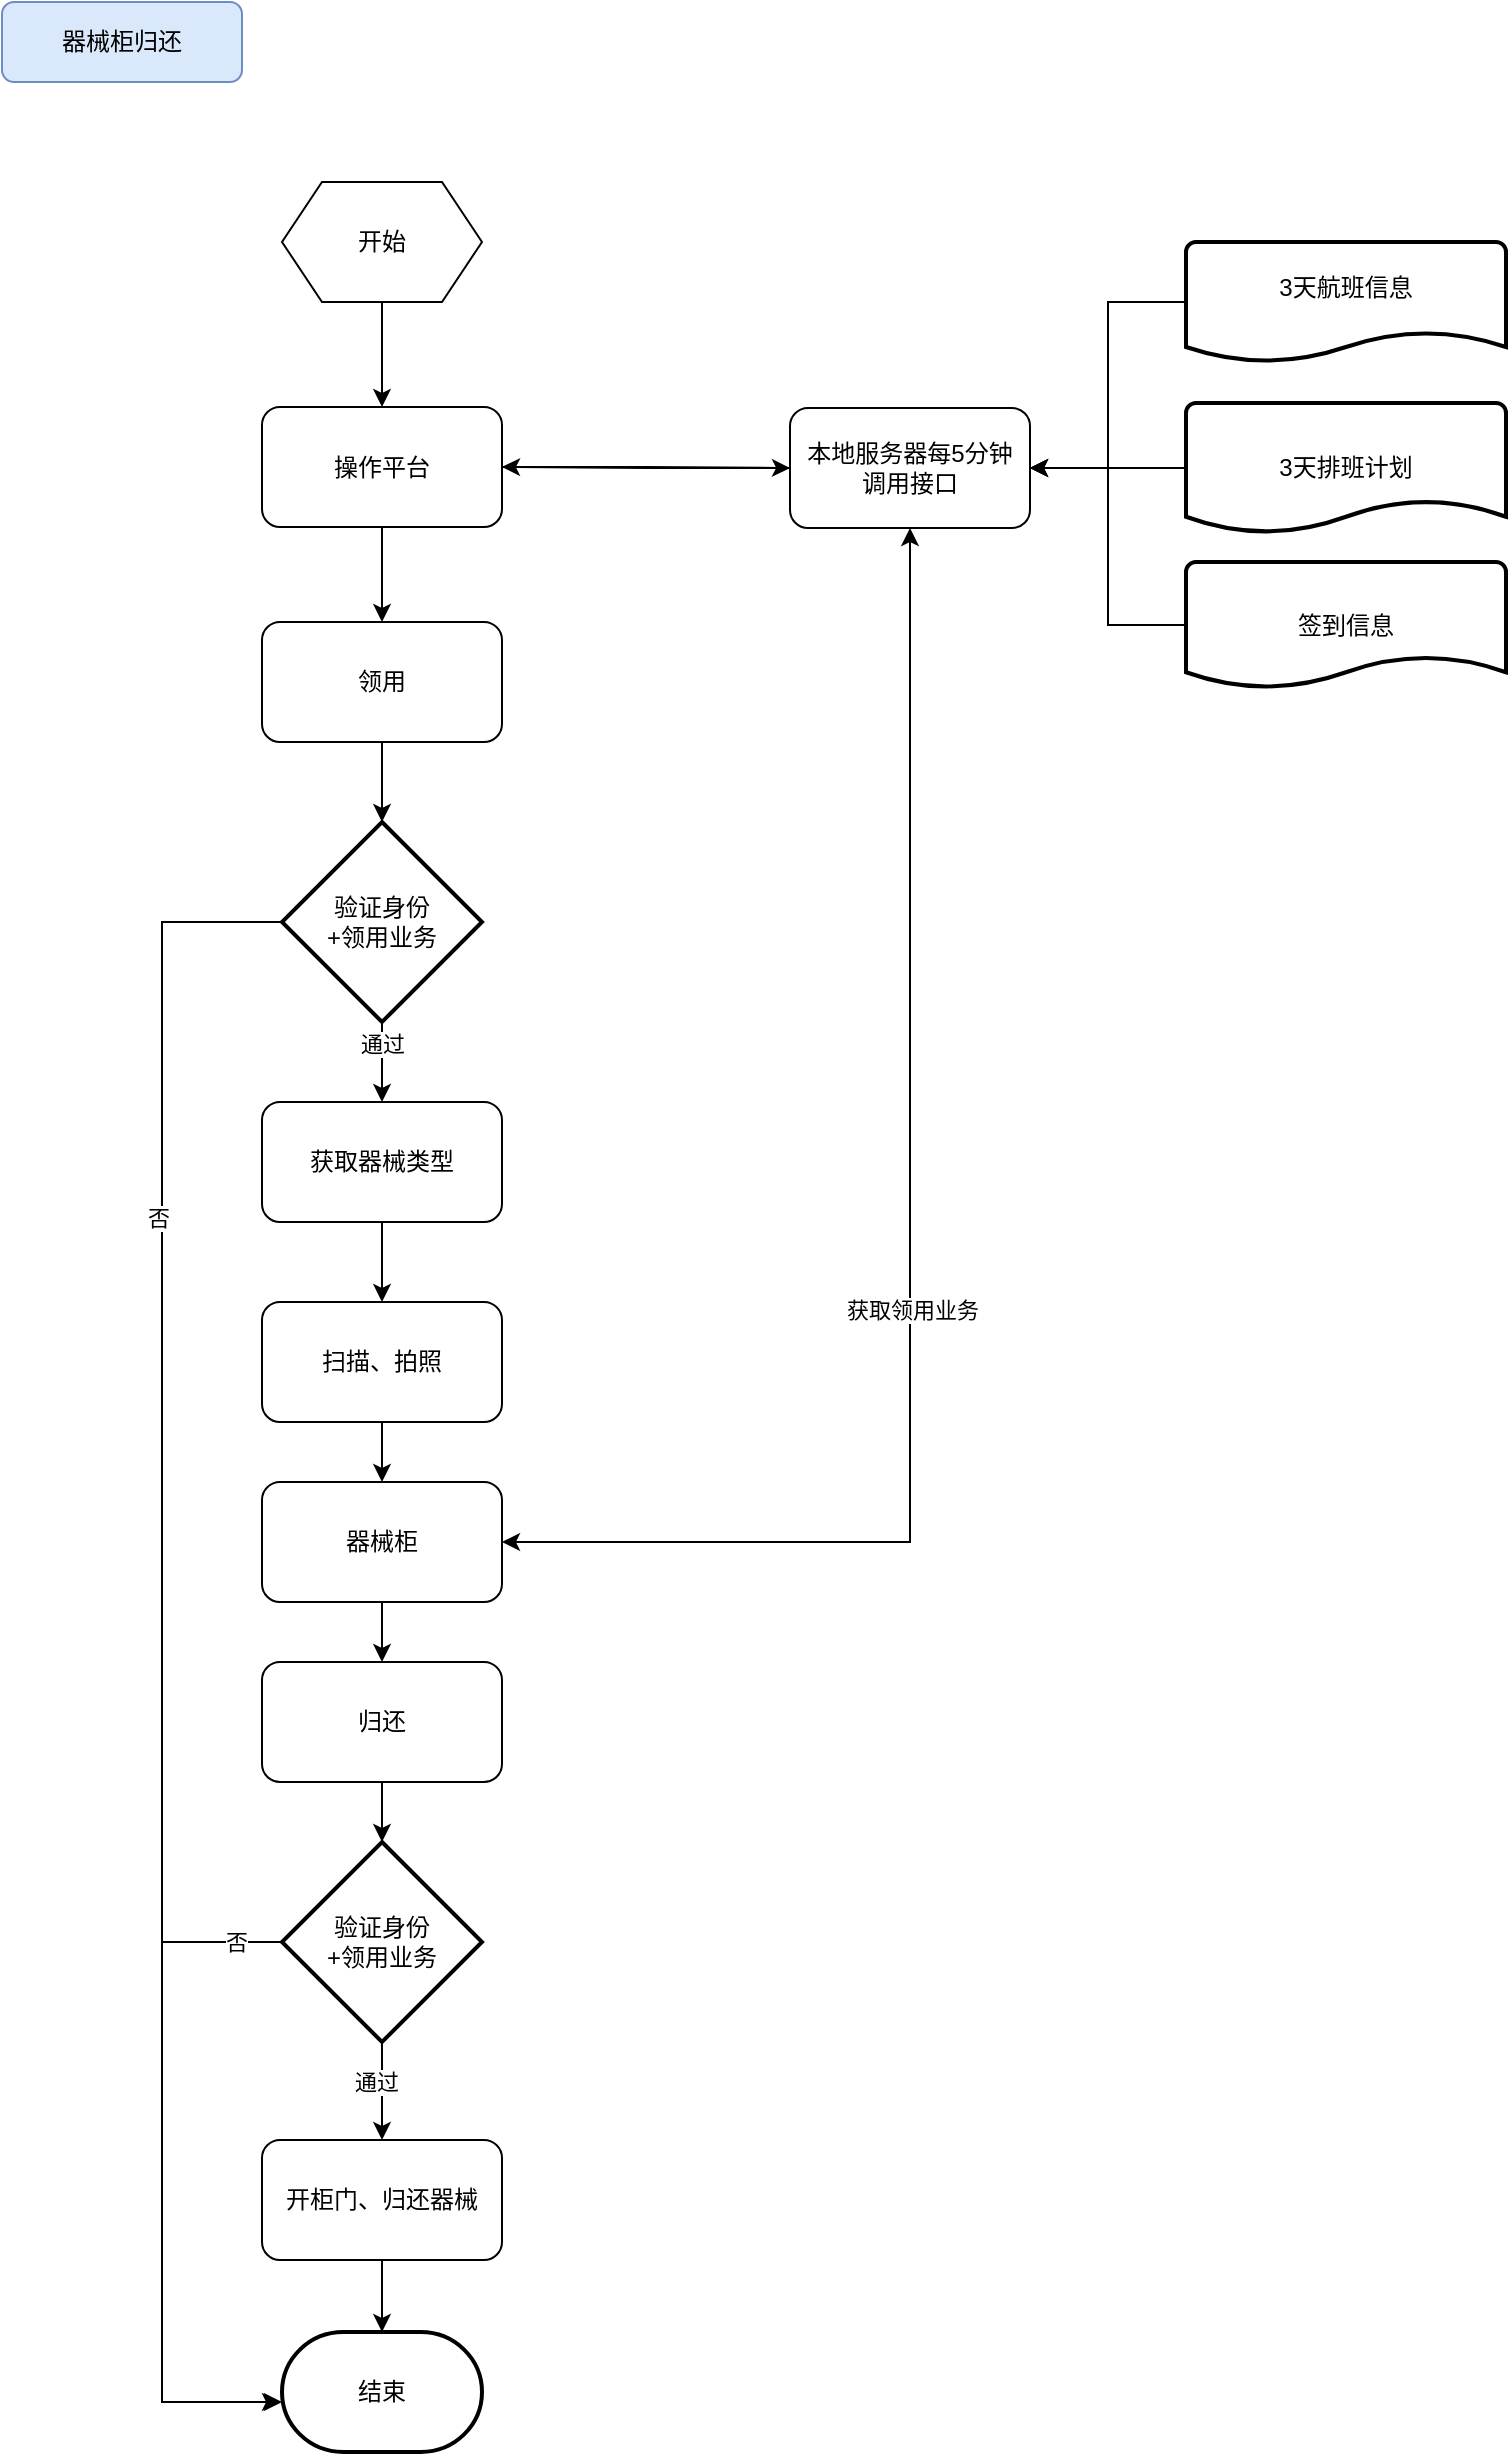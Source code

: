 <mxfile version="22.0.4" type="github">
  <diagram name="第 1 页" id="d6eHw5Ux4znUphZoa3T5">
    <mxGraphModel dx="1434" dy="758" grid="1" gridSize="10" guides="1" tooltips="1" connect="1" arrows="1" fold="1" page="1" pageScale="1" pageWidth="827" pageHeight="1169" math="0" shadow="0">
      <root>
        <mxCell id="0" />
        <mxCell id="1" parent="0" />
        <mxCell id="6WXIlSrZBOzwQC_6nJ0y-34" value="器械柜归还" style="rounded=1;whiteSpace=wrap;html=1;fontSize=12;glass=0;strokeWidth=1;shadow=0;fillColor=#dae8fc;strokeColor=#6c8ebf;" vertex="1" parent="1">
          <mxGeometry x="50" y="40" width="120" height="40" as="geometry" />
        </mxCell>
        <mxCell id="6WXIlSrZBOzwQC_6nJ0y-35" value="" style="edgeStyle=orthogonalEdgeStyle;rounded=0;orthogonalLoop=1;jettySize=auto;html=1;" edge="1" parent="1" source="6WXIlSrZBOzwQC_6nJ0y-36" target="6WXIlSrZBOzwQC_6nJ0y-39">
          <mxGeometry relative="1" as="geometry" />
        </mxCell>
        <mxCell id="6WXIlSrZBOzwQC_6nJ0y-36" value="开始" style="shape=hexagon;perimeter=hexagonPerimeter2;whiteSpace=wrap;html=1;fixedSize=1;" vertex="1" parent="1">
          <mxGeometry x="190" y="130" width="100" height="60" as="geometry" />
        </mxCell>
        <mxCell id="6WXIlSrZBOzwQC_6nJ0y-37" style="edgeStyle=orthogonalEdgeStyle;rounded=0;orthogonalLoop=1;jettySize=auto;html=1;entryX=0;entryY=0.5;entryDx=0;entryDy=0;" edge="1" parent="1" source="6WXIlSrZBOzwQC_6nJ0y-39" target="6WXIlSrZBOzwQC_6nJ0y-43">
          <mxGeometry relative="1" as="geometry" />
        </mxCell>
        <mxCell id="6WXIlSrZBOzwQC_6nJ0y-38" style="edgeStyle=orthogonalEdgeStyle;rounded=0;orthogonalLoop=1;jettySize=auto;html=1;entryX=0.5;entryY=0;entryDx=0;entryDy=0;" edge="1" parent="1" source="6WXIlSrZBOzwQC_6nJ0y-39" target="6WXIlSrZBOzwQC_6nJ0y-55">
          <mxGeometry relative="1" as="geometry" />
        </mxCell>
        <mxCell id="6WXIlSrZBOzwQC_6nJ0y-39" value="操作平台" style="rounded=1;whiteSpace=wrap;html=1;" vertex="1" parent="1">
          <mxGeometry x="180" y="242.5" width="120" height="60" as="geometry" />
        </mxCell>
        <mxCell id="6WXIlSrZBOzwQC_6nJ0y-40" style="edgeStyle=orthogonalEdgeStyle;rounded=0;orthogonalLoop=1;jettySize=auto;html=1;entryX=1;entryY=0.5;entryDx=0;entryDy=0;" edge="1" parent="1" source="6WXIlSrZBOzwQC_6nJ0y-43" target="6WXIlSrZBOzwQC_6nJ0y-39">
          <mxGeometry relative="1" as="geometry" />
        </mxCell>
        <mxCell id="6WXIlSrZBOzwQC_6nJ0y-41" style="edgeStyle=orthogonalEdgeStyle;rounded=0;orthogonalLoop=1;jettySize=auto;html=1;entryX=1;entryY=0.5;entryDx=0;entryDy=0;startArrow=classic;startFill=1;" edge="1" parent="1" source="6WXIlSrZBOzwQC_6nJ0y-43" target="6WXIlSrZBOzwQC_6nJ0y-63">
          <mxGeometry relative="1" as="geometry">
            <mxPoint x="320" y="810" as="targetPoint" />
            <Array as="points">
              <mxPoint x="504" y="810" />
            </Array>
          </mxGeometry>
        </mxCell>
        <mxCell id="6WXIlSrZBOzwQC_6nJ0y-42" value="获取领用业务" style="edgeLabel;html=1;align=center;verticalAlign=middle;resizable=0;points=[];" vertex="1" connectable="0" parent="6WXIlSrZBOzwQC_6nJ0y-41">
          <mxGeometry x="0.1" y="1" relative="1" as="geometry">
            <mxPoint as="offset" />
          </mxGeometry>
        </mxCell>
        <mxCell id="6WXIlSrZBOzwQC_6nJ0y-43" value="本地服务器每5分钟&lt;br&gt;调用接口" style="rounded=1;whiteSpace=wrap;html=1;" vertex="1" parent="1">
          <mxGeometry x="444" y="243" width="120" height="60" as="geometry" />
        </mxCell>
        <mxCell id="6WXIlSrZBOzwQC_6nJ0y-44" style="edgeStyle=orthogonalEdgeStyle;rounded=0;orthogonalLoop=1;jettySize=auto;html=1;entryX=1;entryY=0.5;entryDx=0;entryDy=0;" edge="1" parent="1" source="6WXIlSrZBOzwQC_6nJ0y-45" target="6WXIlSrZBOzwQC_6nJ0y-43">
          <mxGeometry relative="1" as="geometry" />
        </mxCell>
        <mxCell id="6WXIlSrZBOzwQC_6nJ0y-45" value="3天航班信息&#xa;" style="strokeWidth=2;shape=mxgraph.flowchart.document2;size=0.25;align=center;whiteSpace=wrap;labelBackgroundColor=none;labelBorderColor=none;verticalAlign=middle;" vertex="1" parent="1">
          <mxGeometry x="642" y="160" width="160" height="60" as="geometry" />
        </mxCell>
        <mxCell id="6WXIlSrZBOzwQC_6nJ0y-46" style="edgeStyle=orthogonalEdgeStyle;rounded=0;orthogonalLoop=1;jettySize=auto;html=1;entryX=1;entryY=0.5;entryDx=0;entryDy=0;" edge="1" parent="1" source="6WXIlSrZBOzwQC_6nJ0y-47" target="6WXIlSrZBOzwQC_6nJ0y-43">
          <mxGeometry relative="1" as="geometry" />
        </mxCell>
        <mxCell id="6WXIlSrZBOzwQC_6nJ0y-47" value="3天排班计划" style="strokeWidth=2;html=1;shape=mxgraph.flowchart.document2;whiteSpace=wrap;size=0.25;verticalAlign=middle;align=center;" vertex="1" parent="1">
          <mxGeometry x="642" y="240.5" width="160" height="65" as="geometry" />
        </mxCell>
        <mxCell id="6WXIlSrZBOzwQC_6nJ0y-48" style="edgeStyle=orthogonalEdgeStyle;rounded=0;orthogonalLoop=1;jettySize=auto;html=1;entryX=1;entryY=0.5;entryDx=0;entryDy=0;" edge="1" parent="1" source="6WXIlSrZBOzwQC_6nJ0y-49" target="6WXIlSrZBOzwQC_6nJ0y-43">
          <mxGeometry relative="1" as="geometry" />
        </mxCell>
        <mxCell id="6WXIlSrZBOzwQC_6nJ0y-49" value="签到信息" style="strokeWidth=2;html=1;shape=mxgraph.flowchart.document2;whiteSpace=wrap;size=0.25;verticalAlign=middle;align=center;" vertex="1" parent="1">
          <mxGeometry x="642" y="320" width="160" height="63" as="geometry" />
        </mxCell>
        <mxCell id="6WXIlSrZBOzwQC_6nJ0y-50" style="edgeStyle=orthogonalEdgeStyle;rounded=0;orthogonalLoop=1;jettySize=auto;html=1;entryX=0.5;entryY=0;entryDx=0;entryDy=0;" edge="1" parent="1" source="6WXIlSrZBOzwQC_6nJ0y-52" target="6WXIlSrZBOzwQC_6nJ0y-57">
          <mxGeometry relative="1" as="geometry" />
        </mxCell>
        <mxCell id="6WXIlSrZBOzwQC_6nJ0y-51" value="通过" style="edgeLabel;html=1;align=center;verticalAlign=middle;resizable=0;points=[];" vertex="1" connectable="0" parent="6WXIlSrZBOzwQC_6nJ0y-50">
          <mxGeometry x="-0.459" relative="1" as="geometry">
            <mxPoint as="offset" />
          </mxGeometry>
        </mxCell>
        <mxCell id="6WXIlSrZBOzwQC_6nJ0y-52" value="验证身份&lt;br&gt;+领用业务" style="strokeWidth=2;html=1;shape=mxgraph.flowchart.decision;whiteSpace=wrap;" vertex="1" parent="1">
          <mxGeometry x="190" y="450" width="100" height="100" as="geometry" />
        </mxCell>
        <mxCell id="6WXIlSrZBOzwQC_6nJ0y-53" value="结束" style="strokeWidth=2;html=1;shape=mxgraph.flowchart.terminator;whiteSpace=wrap;" vertex="1" parent="1">
          <mxGeometry x="190" y="1205" width="100" height="60" as="geometry" />
        </mxCell>
        <mxCell id="6WXIlSrZBOzwQC_6nJ0y-54" style="edgeStyle=orthogonalEdgeStyle;rounded=0;orthogonalLoop=1;jettySize=auto;html=1;" edge="1" parent="1" source="6WXIlSrZBOzwQC_6nJ0y-55" target="6WXIlSrZBOzwQC_6nJ0y-52">
          <mxGeometry relative="1" as="geometry" />
        </mxCell>
        <mxCell id="6WXIlSrZBOzwQC_6nJ0y-55" value="领用" style="rounded=1;whiteSpace=wrap;html=1;" vertex="1" parent="1">
          <mxGeometry x="180" y="350" width="120" height="60" as="geometry" />
        </mxCell>
        <mxCell id="6WXIlSrZBOzwQC_6nJ0y-56" style="edgeStyle=orthogonalEdgeStyle;rounded=0;orthogonalLoop=1;jettySize=auto;html=1;entryX=0.5;entryY=0;entryDx=0;entryDy=0;" edge="1" parent="1" source="6WXIlSrZBOzwQC_6nJ0y-57" target="6WXIlSrZBOzwQC_6nJ0y-59">
          <mxGeometry relative="1" as="geometry" />
        </mxCell>
        <mxCell id="6WXIlSrZBOzwQC_6nJ0y-57" value="获取器械类型" style="rounded=1;whiteSpace=wrap;html=1;" vertex="1" parent="1">
          <mxGeometry x="180" y="590" width="120" height="60" as="geometry" />
        </mxCell>
        <mxCell id="6WXIlSrZBOzwQC_6nJ0y-58" style="edgeStyle=orthogonalEdgeStyle;rounded=0;orthogonalLoop=1;jettySize=auto;html=1;entryX=0.5;entryY=0;entryDx=0;entryDy=0;" edge="1" parent="1" source="6WXIlSrZBOzwQC_6nJ0y-59" target="6WXIlSrZBOzwQC_6nJ0y-63">
          <mxGeometry relative="1" as="geometry" />
        </mxCell>
        <mxCell id="6WXIlSrZBOzwQC_6nJ0y-59" value="扫描、拍照" style="rounded=1;whiteSpace=wrap;html=1;" vertex="1" parent="1">
          <mxGeometry x="180" y="690" width="120" height="60" as="geometry" />
        </mxCell>
        <mxCell id="6WXIlSrZBOzwQC_6nJ0y-60" value="开柜门、归还器械" style="rounded=1;whiteSpace=wrap;html=1;" vertex="1" parent="1">
          <mxGeometry x="180" y="1109" width="120" height="60" as="geometry" />
        </mxCell>
        <mxCell id="6WXIlSrZBOzwQC_6nJ0y-61" style="edgeStyle=orthogonalEdgeStyle;rounded=0;orthogonalLoop=1;jettySize=auto;html=1;entryX=0.5;entryY=0;entryDx=0;entryDy=0;entryPerimeter=0;" edge="1" parent="1" source="6WXIlSrZBOzwQC_6nJ0y-60" target="6WXIlSrZBOzwQC_6nJ0y-53">
          <mxGeometry relative="1" as="geometry" />
        </mxCell>
        <mxCell id="6WXIlSrZBOzwQC_6nJ0y-62" value="" style="edgeStyle=orthogonalEdgeStyle;rounded=0;orthogonalLoop=1;jettySize=auto;html=1;" edge="1" parent="1" source="6WXIlSrZBOzwQC_6nJ0y-63" target="6WXIlSrZBOzwQC_6nJ0y-67">
          <mxGeometry relative="1" as="geometry" />
        </mxCell>
        <mxCell id="6WXIlSrZBOzwQC_6nJ0y-63" value="器械柜" style="rounded=1;whiteSpace=wrap;html=1;" vertex="1" parent="1">
          <mxGeometry x="180" y="780" width="120" height="60" as="geometry" />
        </mxCell>
        <mxCell id="6WXIlSrZBOzwQC_6nJ0y-64" style="edgeStyle=orthogonalEdgeStyle;rounded=0;orthogonalLoop=1;jettySize=auto;html=1;" edge="1" parent="1" source="6WXIlSrZBOzwQC_6nJ0y-52">
          <mxGeometry relative="1" as="geometry">
            <mxPoint x="190" y="1240" as="targetPoint" />
            <Array as="points">
              <mxPoint x="130" y="500" />
              <mxPoint x="130" y="1240" />
            </Array>
          </mxGeometry>
        </mxCell>
        <mxCell id="6WXIlSrZBOzwQC_6nJ0y-65" value="否" style="edgeLabel;html=1;align=center;verticalAlign=middle;resizable=0;points=[];" vertex="1" connectable="0" parent="6WXIlSrZBOzwQC_6nJ0y-64">
          <mxGeometry x="-0.517" y="-2" relative="1" as="geometry">
            <mxPoint as="offset" />
          </mxGeometry>
        </mxCell>
        <mxCell id="6WXIlSrZBOzwQC_6nJ0y-66" value="" style="edgeStyle=orthogonalEdgeStyle;rounded=0;orthogonalLoop=1;jettySize=auto;html=1;" edge="1" parent="1" source="6WXIlSrZBOzwQC_6nJ0y-67" target="6WXIlSrZBOzwQC_6nJ0y-72">
          <mxGeometry relative="1" as="geometry" />
        </mxCell>
        <mxCell id="6WXIlSrZBOzwQC_6nJ0y-67" value="归还" style="rounded=1;whiteSpace=wrap;html=1;" vertex="1" parent="1">
          <mxGeometry x="180" y="870" width="120" height="60" as="geometry" />
        </mxCell>
        <mxCell id="6WXIlSrZBOzwQC_6nJ0y-68" value="" style="edgeStyle=orthogonalEdgeStyle;rounded=0;orthogonalLoop=1;jettySize=auto;html=1;" edge="1" parent="1" source="6WXIlSrZBOzwQC_6nJ0y-72" target="6WXIlSrZBOzwQC_6nJ0y-60">
          <mxGeometry relative="1" as="geometry" />
        </mxCell>
        <mxCell id="6WXIlSrZBOzwQC_6nJ0y-69" value="通过" style="edgeLabel;html=1;align=center;verticalAlign=middle;resizable=0;points=[];" vertex="1" connectable="0" parent="6WXIlSrZBOzwQC_6nJ0y-68">
          <mxGeometry x="-0.197" y="-3" relative="1" as="geometry">
            <mxPoint as="offset" />
          </mxGeometry>
        </mxCell>
        <mxCell id="6WXIlSrZBOzwQC_6nJ0y-70" style="edgeStyle=orthogonalEdgeStyle;rounded=0;orthogonalLoop=1;jettySize=auto;html=1;" edge="1" parent="1" source="6WXIlSrZBOzwQC_6nJ0y-72">
          <mxGeometry relative="1" as="geometry">
            <mxPoint x="189" y="1240" as="targetPoint" />
            <Array as="points">
              <mxPoint x="130" y="1010" />
              <mxPoint x="130" y="1240" />
              <mxPoint x="189" y="1240" />
            </Array>
          </mxGeometry>
        </mxCell>
        <mxCell id="6WXIlSrZBOzwQC_6nJ0y-71" value="否" style="edgeLabel;html=1;align=center;verticalAlign=middle;resizable=0;points=[];" vertex="1" connectable="0" parent="6WXIlSrZBOzwQC_6nJ0y-70">
          <mxGeometry x="-0.866" relative="1" as="geometry">
            <mxPoint as="offset" />
          </mxGeometry>
        </mxCell>
        <mxCell id="6WXIlSrZBOzwQC_6nJ0y-72" value="验证身份&lt;br&gt;+领用业务" style="strokeWidth=2;html=1;shape=mxgraph.flowchart.decision;whiteSpace=wrap;" vertex="1" parent="1">
          <mxGeometry x="190" y="960" width="100" height="100" as="geometry" />
        </mxCell>
      </root>
    </mxGraphModel>
  </diagram>
</mxfile>

